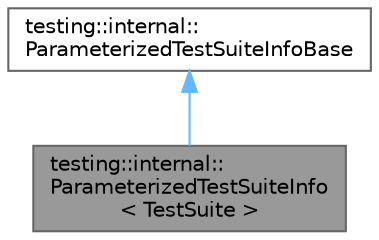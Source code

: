 digraph "testing::internal::ParameterizedTestSuiteInfo&lt; TestSuite &gt;"
{
 // LATEX_PDF_SIZE
  bgcolor="transparent";
  edge [fontname=Helvetica,fontsize=10,labelfontname=Helvetica,labelfontsize=10];
  node [fontname=Helvetica,fontsize=10,shape=box,height=0.2,width=0.4];
  Node1 [id="Node000001",label="testing::internal::\lParameterizedTestSuiteInfo\l\< TestSuite \>",height=0.2,width=0.4,color="gray40", fillcolor="grey60", style="filled", fontcolor="black",tooltip=" "];
  Node2 -> Node1 [id="edge2_Node000001_Node000002",dir="back",color="steelblue1",style="solid",tooltip=" "];
  Node2 [id="Node000002",label="testing::internal::\lParameterizedTestSuiteInfoBase",height=0.2,width=0.4,color="gray40", fillcolor="white", style="filled",URL="$classtesting_1_1internal_1_1ParameterizedTestSuiteInfoBase.html",tooltip=" "];
}
